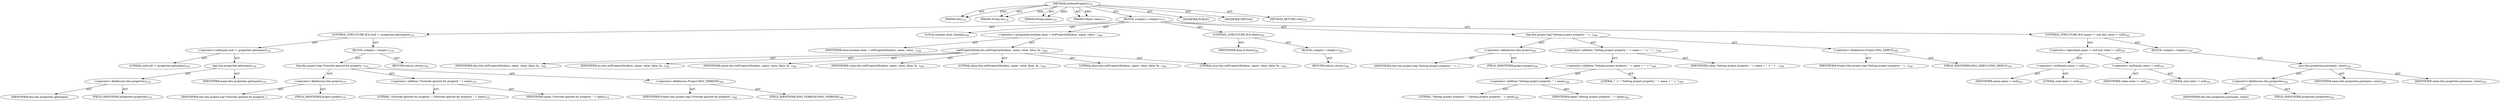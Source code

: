 digraph "setNewProperty" {  
"111669149706" [label = <(METHOD,setNewProperty)<SUB>376</SUB>> ]
"115964116998" [label = <(PARAM,this)<SUB>376</SUB>> ]
"115964117028" [label = <(PARAM,String ns)<SUB>376</SUB>> ]
"115964117029" [label = <(PARAM,String name)<SUB>376</SUB>> ]
"115964117030" [label = <(PARAM,Object value)<SUB>377</SUB>> ]
"25769803804" [label = <(BLOCK,&lt;empty&gt;,&lt;empty&gt;)<SUB>377</SUB>> ]
"47244640274" [label = <(CONTROL_STRUCTURE,IF,if (null != properties.get(name)))<SUB>378</SUB>> ]
"30064771191" [label = <(&lt;operator&gt;.notEquals,null != properties.get(name))<SUB>378</SUB>> ]
"90194313253" [label = <(LITERAL,null,null != properties.get(name))<SUB>378</SUB>> ]
"30064771192" [label = <(get,this.properties.get(name))<SUB>378</SUB>> ]
"30064771193" [label = <(&lt;operator&gt;.fieldAccess,this.properties)<SUB>378</SUB>> ]
"68719476860" [label = <(IDENTIFIER,this,this.properties.get(name))> ]
"55834574869" [label = <(FIELD_IDENTIFIER,properties,properties)<SUB>378</SUB>> ]
"68719476861" [label = <(IDENTIFIER,name,this.properties.get(name))<SUB>378</SUB>> ]
"25769803805" [label = <(BLOCK,&lt;empty&gt;,&lt;empty&gt;)<SUB>378</SUB>> ]
"30064771194" [label = <(log,this.project.log(&quot;Override ignored for property...)<SUB>379</SUB>> ]
"30064771195" [label = <(&lt;operator&gt;.fieldAccess,this.project)<SUB>379</SUB>> ]
"68719476862" [label = <(IDENTIFIER,this,this.project.log(&quot;Override ignored for property...)> ]
"55834574870" [label = <(FIELD_IDENTIFIER,project,project)<SUB>379</SUB>> ]
"30064771196" [label = <(&lt;operator&gt;.addition,&quot;Override ignored for property &quot; + name)<SUB>379</SUB>> ]
"90194313254" [label = <(LITERAL,&quot;Override ignored for property &quot;,&quot;Override ignored for property &quot; + name)<SUB>379</SUB>> ]
"68719476863" [label = <(IDENTIFIER,name,&quot;Override ignored for property &quot; + name)<SUB>379</SUB>> ]
"30064771197" [label = <(&lt;operator&gt;.fieldAccess,Project.MSG_VERBOSE)<SUB>380</SUB>> ]
"68719476864" [label = <(IDENTIFIER,Project,this.project.log(&quot;Override ignored for property...)<SUB>380</SUB>> ]
"55834574871" [label = <(FIELD_IDENTIFIER,MSG_VERBOSE,MSG_VERBOSE)<SUB>380</SUB>> ]
"146028888078" [label = <(RETURN,return;,return;)<SUB>381</SUB>> ]
"94489280525" [label = <(LOCAL,boolean done: boolean)<SUB>384</SUB>> ]
"30064771198" [label = <(&lt;operator&gt;.assignment,boolean done = setPropertyHook(ns, name, value,...)<SUB>384</SUB>> ]
"68719476865" [label = <(IDENTIFIER,done,boolean done = setPropertyHook(ns, name, value,...)<SUB>384</SUB>> ]
"30064771199" [label = <(setPropertyHook,this.setPropertyHook(ns, name, value, false, fa...)<SUB>384</SUB>> ]
"68719476745" [label = <(IDENTIFIER,this,this.setPropertyHook(ns, name, value, false, fa...)<SUB>384</SUB>> ]
"68719476866" [label = <(IDENTIFIER,ns,this.setPropertyHook(ns, name, value, false, fa...)<SUB>384</SUB>> ]
"68719476867" [label = <(IDENTIFIER,name,this.setPropertyHook(ns, name, value, false, fa...)<SUB>384</SUB>> ]
"68719476868" [label = <(IDENTIFIER,value,this.setPropertyHook(ns, name, value, false, fa...)<SUB>384</SUB>> ]
"90194313255" [label = <(LITERAL,false,this.setPropertyHook(ns, name, value, false, fa...)<SUB>384</SUB>> ]
"90194313256" [label = <(LITERAL,false,this.setPropertyHook(ns, name, value, false, fa...)<SUB>384</SUB>> ]
"90194313257" [label = <(LITERAL,true,this.setPropertyHook(ns, name, value, false, fa...)<SUB>384</SUB>> ]
"47244640275" [label = <(CONTROL_STRUCTURE,IF,if (done))<SUB>385</SUB>> ]
"68719476869" [label = <(IDENTIFIER,done,if (done))<SUB>385</SUB>> ]
"25769803806" [label = <(BLOCK,&lt;empty&gt;,&lt;empty&gt;)<SUB>385</SUB>> ]
"146028888079" [label = <(RETURN,return;,return;)<SUB>386</SUB>> ]
"30064771200" [label = <(log,this.project.log(&quot;Setting project property: &quot; +...)<SUB>389</SUB>> ]
"30064771201" [label = <(&lt;operator&gt;.fieldAccess,this.project)<SUB>389</SUB>> ]
"68719476870" [label = <(IDENTIFIER,this,this.project.log(&quot;Setting project property: &quot; +...)> ]
"55834574872" [label = <(FIELD_IDENTIFIER,project,project)<SUB>389</SUB>> ]
"30064771202" [label = <(&lt;operator&gt;.addition,&quot;Setting project property: &quot; + name + &quot; -&gt; &quot; + ...)<SUB>389</SUB>> ]
"30064771203" [label = <(&lt;operator&gt;.addition,&quot;Setting project property: &quot; + name + &quot; -&gt; &quot;)<SUB>389</SUB>> ]
"30064771204" [label = <(&lt;operator&gt;.addition,&quot;Setting project property: &quot; + name)<SUB>389</SUB>> ]
"90194313258" [label = <(LITERAL,&quot;Setting project property: &quot;,&quot;Setting project property: &quot; + name)<SUB>389</SUB>> ]
"68719476871" [label = <(IDENTIFIER,name,&quot;Setting project property: &quot; + name)<SUB>389</SUB>> ]
"90194313259" [label = <(LITERAL,&quot; -&gt; &quot;,&quot;Setting project property: &quot; + name + &quot; -&gt; &quot;)<SUB>389</SUB>> ]
"68719476872" [label = <(IDENTIFIER,value,&quot;Setting project property: &quot; + name + &quot; -&gt; &quot; + ...)<SUB>390</SUB>> ]
"30064771205" [label = <(&lt;operator&gt;.fieldAccess,Project.MSG_DEBUG)<SUB>390</SUB>> ]
"68719476873" [label = <(IDENTIFIER,Project,this.project.log(&quot;Setting project property: &quot; +...)<SUB>390</SUB>> ]
"55834574873" [label = <(FIELD_IDENTIFIER,MSG_DEBUG,MSG_DEBUG)<SUB>390</SUB>> ]
"47244640276" [label = <(CONTROL_STRUCTURE,IF,if (name != null &amp;&amp; value != null))<SUB>391</SUB>> ]
"30064771206" [label = <(&lt;operator&gt;.logicalAnd,name != null &amp;&amp; value != null)<SUB>391</SUB>> ]
"30064771207" [label = <(&lt;operator&gt;.notEquals,name != null)<SUB>391</SUB>> ]
"68719476874" [label = <(IDENTIFIER,name,name != null)<SUB>391</SUB>> ]
"90194313260" [label = <(LITERAL,null,name != null)<SUB>391</SUB>> ]
"30064771208" [label = <(&lt;operator&gt;.notEquals,value != null)<SUB>391</SUB>> ]
"68719476875" [label = <(IDENTIFIER,value,value != null)<SUB>391</SUB>> ]
"90194313261" [label = <(LITERAL,null,value != null)<SUB>391</SUB>> ]
"25769803807" [label = <(BLOCK,&lt;empty&gt;,&lt;empty&gt;)<SUB>391</SUB>> ]
"30064771209" [label = <(put,this.properties.put(name, value))<SUB>392</SUB>> ]
"30064771210" [label = <(&lt;operator&gt;.fieldAccess,this.properties)<SUB>392</SUB>> ]
"68719476876" [label = <(IDENTIFIER,this,this.properties.put(name, value))> ]
"55834574874" [label = <(FIELD_IDENTIFIER,properties,properties)<SUB>392</SUB>> ]
"68719476877" [label = <(IDENTIFIER,name,this.properties.put(name, value))<SUB>392</SUB>> ]
"68719476878" [label = <(IDENTIFIER,value,this.properties.put(name, value))<SUB>392</SUB>> ]
"133143986201" [label = <(MODIFIER,PUBLIC)> ]
"133143986202" [label = <(MODIFIER,VIRTUAL)> ]
"128849018890" [label = <(METHOD_RETURN,void)<SUB>376</SUB>> ]
  "111669149706" -> "115964116998"  [ label = "AST: "] 
  "111669149706" -> "115964117028"  [ label = "AST: "] 
  "111669149706" -> "115964117029"  [ label = "AST: "] 
  "111669149706" -> "115964117030"  [ label = "AST: "] 
  "111669149706" -> "25769803804"  [ label = "AST: "] 
  "111669149706" -> "133143986201"  [ label = "AST: "] 
  "111669149706" -> "133143986202"  [ label = "AST: "] 
  "111669149706" -> "128849018890"  [ label = "AST: "] 
  "25769803804" -> "47244640274"  [ label = "AST: "] 
  "25769803804" -> "94489280525"  [ label = "AST: "] 
  "25769803804" -> "30064771198"  [ label = "AST: "] 
  "25769803804" -> "47244640275"  [ label = "AST: "] 
  "25769803804" -> "30064771200"  [ label = "AST: "] 
  "25769803804" -> "47244640276"  [ label = "AST: "] 
  "47244640274" -> "30064771191"  [ label = "AST: "] 
  "47244640274" -> "25769803805"  [ label = "AST: "] 
  "30064771191" -> "90194313253"  [ label = "AST: "] 
  "30064771191" -> "30064771192"  [ label = "AST: "] 
  "30064771192" -> "30064771193"  [ label = "AST: "] 
  "30064771192" -> "68719476861"  [ label = "AST: "] 
  "30064771193" -> "68719476860"  [ label = "AST: "] 
  "30064771193" -> "55834574869"  [ label = "AST: "] 
  "25769803805" -> "30064771194"  [ label = "AST: "] 
  "25769803805" -> "146028888078"  [ label = "AST: "] 
  "30064771194" -> "30064771195"  [ label = "AST: "] 
  "30064771194" -> "30064771196"  [ label = "AST: "] 
  "30064771194" -> "30064771197"  [ label = "AST: "] 
  "30064771195" -> "68719476862"  [ label = "AST: "] 
  "30064771195" -> "55834574870"  [ label = "AST: "] 
  "30064771196" -> "90194313254"  [ label = "AST: "] 
  "30064771196" -> "68719476863"  [ label = "AST: "] 
  "30064771197" -> "68719476864"  [ label = "AST: "] 
  "30064771197" -> "55834574871"  [ label = "AST: "] 
  "30064771198" -> "68719476865"  [ label = "AST: "] 
  "30064771198" -> "30064771199"  [ label = "AST: "] 
  "30064771199" -> "68719476745"  [ label = "AST: "] 
  "30064771199" -> "68719476866"  [ label = "AST: "] 
  "30064771199" -> "68719476867"  [ label = "AST: "] 
  "30064771199" -> "68719476868"  [ label = "AST: "] 
  "30064771199" -> "90194313255"  [ label = "AST: "] 
  "30064771199" -> "90194313256"  [ label = "AST: "] 
  "30064771199" -> "90194313257"  [ label = "AST: "] 
  "47244640275" -> "68719476869"  [ label = "AST: "] 
  "47244640275" -> "25769803806"  [ label = "AST: "] 
  "25769803806" -> "146028888079"  [ label = "AST: "] 
  "30064771200" -> "30064771201"  [ label = "AST: "] 
  "30064771200" -> "30064771202"  [ label = "AST: "] 
  "30064771200" -> "30064771205"  [ label = "AST: "] 
  "30064771201" -> "68719476870"  [ label = "AST: "] 
  "30064771201" -> "55834574872"  [ label = "AST: "] 
  "30064771202" -> "30064771203"  [ label = "AST: "] 
  "30064771202" -> "68719476872"  [ label = "AST: "] 
  "30064771203" -> "30064771204"  [ label = "AST: "] 
  "30064771203" -> "90194313259"  [ label = "AST: "] 
  "30064771204" -> "90194313258"  [ label = "AST: "] 
  "30064771204" -> "68719476871"  [ label = "AST: "] 
  "30064771205" -> "68719476873"  [ label = "AST: "] 
  "30064771205" -> "55834574873"  [ label = "AST: "] 
  "47244640276" -> "30064771206"  [ label = "AST: "] 
  "47244640276" -> "25769803807"  [ label = "AST: "] 
  "30064771206" -> "30064771207"  [ label = "AST: "] 
  "30064771206" -> "30064771208"  [ label = "AST: "] 
  "30064771207" -> "68719476874"  [ label = "AST: "] 
  "30064771207" -> "90194313260"  [ label = "AST: "] 
  "30064771208" -> "68719476875"  [ label = "AST: "] 
  "30064771208" -> "90194313261"  [ label = "AST: "] 
  "25769803807" -> "30064771209"  [ label = "AST: "] 
  "30064771209" -> "30064771210"  [ label = "AST: "] 
  "30064771209" -> "68719476877"  [ label = "AST: "] 
  "30064771209" -> "68719476878"  [ label = "AST: "] 
  "30064771210" -> "68719476876"  [ label = "AST: "] 
  "30064771210" -> "55834574874"  [ label = "AST: "] 
  "111669149706" -> "115964116998"  [ label = "DDG: "] 
  "111669149706" -> "115964117028"  [ label = "DDG: "] 
  "111669149706" -> "115964117029"  [ label = "DDG: "] 
  "111669149706" -> "115964117030"  [ label = "DDG: "] 
}
